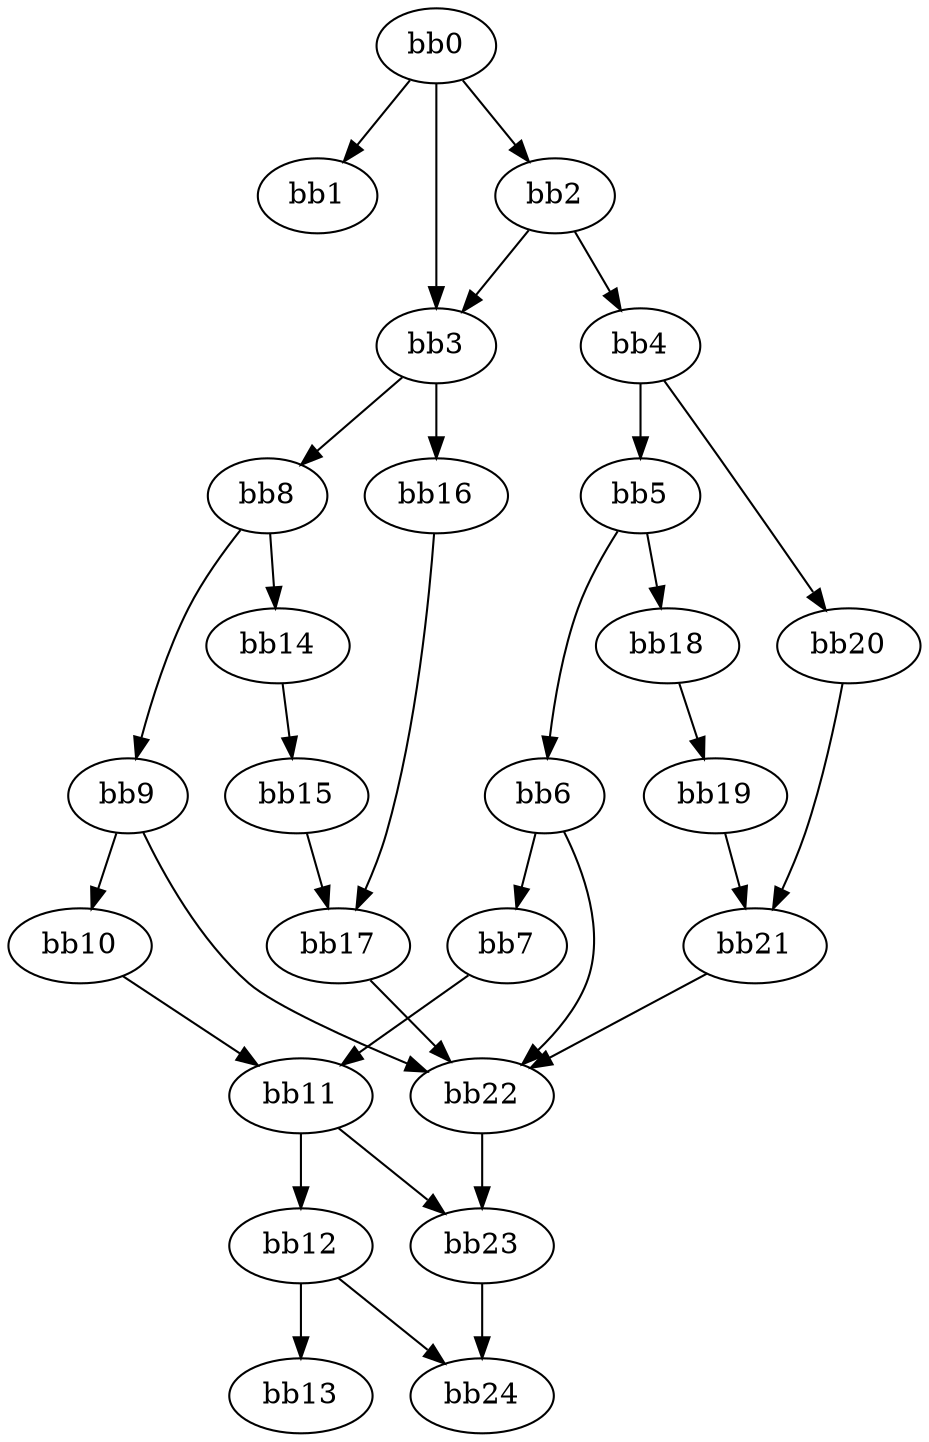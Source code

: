 digraph {
    0 [ label = "bb0\l" ]
    1 [ label = "bb1\l" ]
    2 [ label = "bb2\l" ]
    3 [ label = "bb3\l" ]
    4 [ label = "bb4\l" ]
    5 [ label = "bb5\l" ]
    6 [ label = "bb6\l" ]
    7 [ label = "bb7\l" ]
    8 [ label = "bb8\l" ]
    9 [ label = "bb9\l" ]
    10 [ label = "bb10\l" ]
    11 [ label = "bb11\l" ]
    12 [ label = "bb12\l" ]
    13 [ label = "bb13\l" ]
    14 [ label = "bb14\l" ]
    15 [ label = "bb15\l" ]
    16 [ label = "bb16\l" ]
    17 [ label = "bb17\l" ]
    18 [ label = "bb18\l" ]
    19 [ label = "bb19\l" ]
    20 [ label = "bb20\l" ]
    21 [ label = "bb21\l" ]
    22 [ label = "bb22\l" ]
    23 [ label = "bb23\l" ]
    24 [ label = "bb24\l" ]
    0 -> 1 [ ]
    0 -> 2 [ ]
    0 -> 3 [ ]
    2 -> 3 [ ]
    2 -> 4 [ ]
    3 -> 8 [ ]
    3 -> 16 [ ]
    4 -> 5 [ ]
    4 -> 20 [ ]
    5 -> 6 [ ]
    5 -> 18 [ ]
    6 -> 7 [ ]
    6 -> 22 [ ]
    7 -> 11 [ ]
    8 -> 9 [ ]
    8 -> 14 [ ]
    9 -> 10 [ ]
    9 -> 22 [ ]
    10 -> 11 [ ]
    11 -> 12 [ ]
    11 -> 23 [ ]
    12 -> 13 [ ]
    12 -> 24 [ ]
    14 -> 15 [ ]
    15 -> 17 [ ]
    16 -> 17 [ ]
    17 -> 22 [ ]
    18 -> 19 [ ]
    19 -> 21 [ ]
    20 -> 21 [ ]
    21 -> 22 [ ]
    22 -> 23 [ ]
    23 -> 24 [ ]
}

